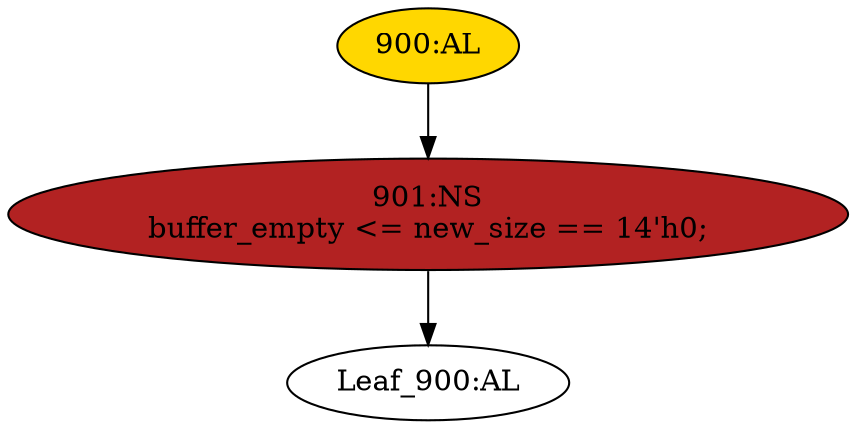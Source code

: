 strict digraph "" {
	node [label="\N"];
	"900:AL"	 [ast="<pyverilog.vparser.ast.Always object at 0x7fae5e106e50>",
		clk_sens=True,
		fillcolor=gold,
		label="900:AL",
		sens="['clk']",
		statements="[]",
		style=filled,
		typ=Always,
		use_var="['new_size']"];
	"901:NS"	 [ast="<pyverilog.vparser.ast.NonblockingSubstitution object at 0x7fae5e106f50>",
		fillcolor=firebrick,
		label="901:NS
buffer_empty <= new_size == 14'h0;",
		statements="[<pyverilog.vparser.ast.NonblockingSubstitution object at 0x7fae5e106f50>]",
		style=filled,
		typ=NonblockingSubstitution];
	"900:AL" -> "901:NS"	 [cond="[]",
		lineno=None];
	"Leaf_900:AL"	 [def_var="['buffer_empty']",
		label="Leaf_900:AL"];
	"901:NS" -> "Leaf_900:AL"	 [cond="[]",
		lineno=None];
}
